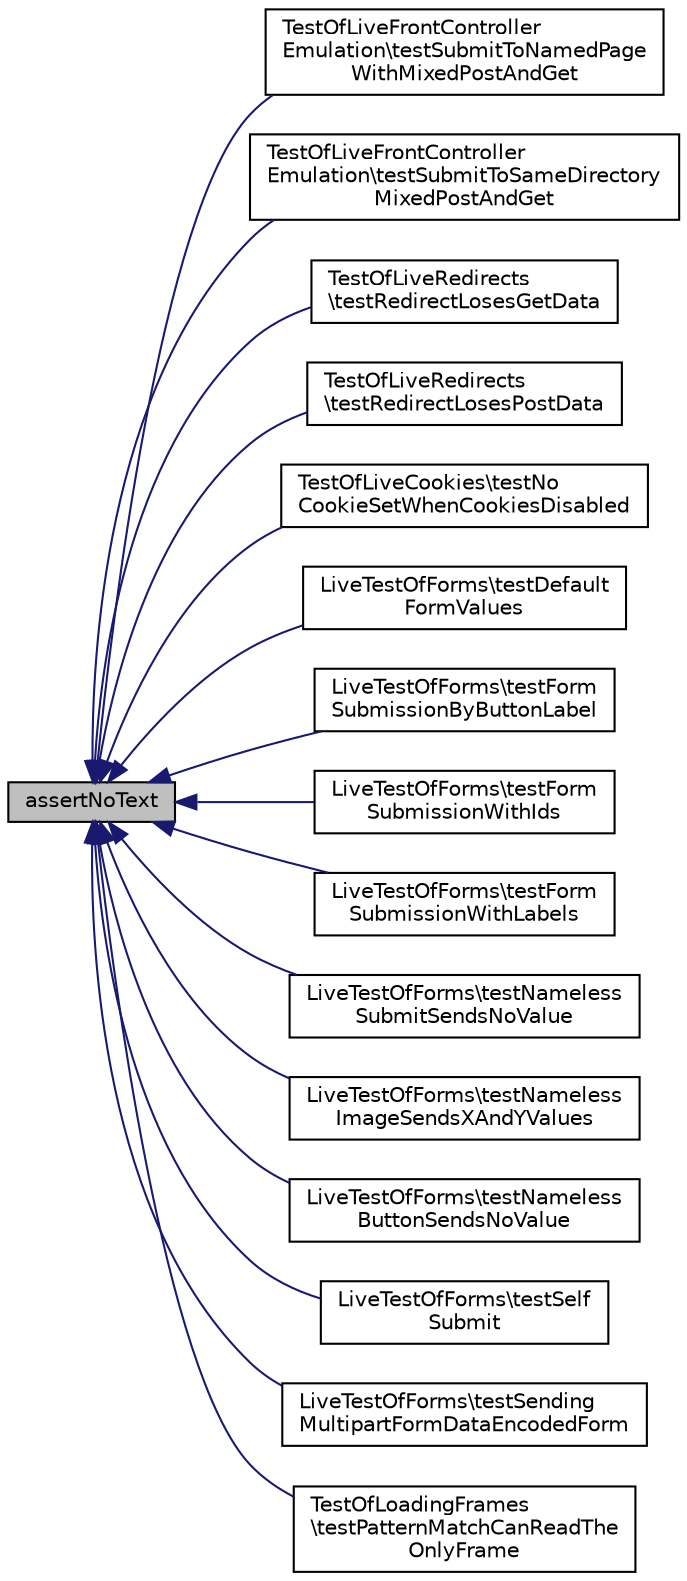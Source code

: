 digraph "assertNoText"
{
  edge [fontname="Helvetica",fontsize="10",labelfontname="Helvetica",labelfontsize="10"];
  node [fontname="Helvetica",fontsize="10",shape=record];
  rankdir="LR";
  Node1 [label="assertNoText",height=0.2,width=0.4,color="black", fillcolor="grey75", style="filled" fontcolor="black"];
  Node1 -> Node2 [dir="back",color="midnightblue",fontsize="10",style="solid",fontname="Helvetica"];
  Node2 [label="TestOfLiveFrontController\lEmulation\\testSubmitToNamedPage\lWithMixedPostAndGet",height=0.2,width=0.4,color="black", fillcolor="white", style="filled",URL="$class_test_of_live_front_controller_emulation.html#aedcf4e6cce3fd17bc8da7b1d1f942ecd"];
  Node1 -> Node3 [dir="back",color="midnightblue",fontsize="10",style="solid",fontname="Helvetica"];
  Node3 [label="TestOfLiveFrontController\lEmulation\\testSubmitToSameDirectory\lMixedPostAndGet",height=0.2,width=0.4,color="black", fillcolor="white", style="filled",URL="$class_test_of_live_front_controller_emulation.html#a853fa90b891c4cb4636fe51caa41c2dd"];
  Node1 -> Node4 [dir="back",color="midnightblue",fontsize="10",style="solid",fontname="Helvetica"];
  Node4 [label="TestOfLiveRedirects\l\\testRedirectLosesGetData",height=0.2,width=0.4,color="black", fillcolor="white", style="filled",URL="$class_test_of_live_redirects.html#acce62a9cc1e3eeaca1c719a77ee49775"];
  Node1 -> Node5 [dir="back",color="midnightblue",fontsize="10",style="solid",fontname="Helvetica"];
  Node5 [label="TestOfLiveRedirects\l\\testRedirectLosesPostData",height=0.2,width=0.4,color="black", fillcolor="white", style="filled",URL="$class_test_of_live_redirects.html#a649f7131f9d92a6338b338fbc2a003b3"];
  Node1 -> Node6 [dir="back",color="midnightblue",fontsize="10",style="solid",fontname="Helvetica"];
  Node6 [label="TestOfLiveCookies\\testNo\lCookieSetWhenCookiesDisabled",height=0.2,width=0.4,color="black", fillcolor="white", style="filled",URL="$class_test_of_live_cookies.html#a75bde802f4ce54536fd9b6b4ccd4ccf8"];
  Node1 -> Node7 [dir="back",color="midnightblue",fontsize="10",style="solid",fontname="Helvetica"];
  Node7 [label="LiveTestOfForms\\testDefault\lFormValues",height=0.2,width=0.4,color="black", fillcolor="white", style="filled",URL="$class_live_test_of_forms.html#a771a7175f0a958aafaf7937189d8205f"];
  Node1 -> Node8 [dir="back",color="midnightblue",fontsize="10",style="solid",fontname="Helvetica"];
  Node8 [label="LiveTestOfForms\\testForm\lSubmissionByButtonLabel",height=0.2,width=0.4,color="black", fillcolor="white", style="filled",URL="$class_live_test_of_forms.html#a63db622c94f30888812d51521ccfb22e"];
  Node1 -> Node9 [dir="back",color="midnightblue",fontsize="10",style="solid",fontname="Helvetica"];
  Node9 [label="LiveTestOfForms\\testForm\lSubmissionWithIds",height=0.2,width=0.4,color="black", fillcolor="white", style="filled",URL="$class_live_test_of_forms.html#a0299c82afda9550dcfca7403351c2a9b"];
  Node1 -> Node10 [dir="back",color="midnightblue",fontsize="10",style="solid",fontname="Helvetica"];
  Node10 [label="LiveTestOfForms\\testForm\lSubmissionWithLabels",height=0.2,width=0.4,color="black", fillcolor="white", style="filled",URL="$class_live_test_of_forms.html#afa7b4781961261b66280171acea960fc"];
  Node1 -> Node11 [dir="back",color="midnightblue",fontsize="10",style="solid",fontname="Helvetica"];
  Node11 [label="LiveTestOfForms\\testNameless\lSubmitSendsNoValue",height=0.2,width=0.4,color="black", fillcolor="white", style="filled",URL="$class_live_test_of_forms.html#a76139f8b1b47a6b77bdb746c62ffcf80"];
  Node1 -> Node12 [dir="back",color="midnightblue",fontsize="10",style="solid",fontname="Helvetica"];
  Node12 [label="LiveTestOfForms\\testNameless\lImageSendsXAndYValues",height=0.2,width=0.4,color="black", fillcolor="white", style="filled",URL="$class_live_test_of_forms.html#a7f5d95a75ae309e071c4d404cb847139"];
  Node1 -> Node13 [dir="back",color="midnightblue",fontsize="10",style="solid",fontname="Helvetica"];
  Node13 [label="LiveTestOfForms\\testNameless\lButtonSendsNoValue",height=0.2,width=0.4,color="black", fillcolor="white", style="filled",URL="$class_live_test_of_forms.html#a51bfa68400c1f74250990f7b4ce5e635"];
  Node1 -> Node14 [dir="back",color="midnightblue",fontsize="10",style="solid",fontname="Helvetica"];
  Node14 [label="LiveTestOfForms\\testSelf\lSubmit",height=0.2,width=0.4,color="black", fillcolor="white", style="filled",URL="$class_live_test_of_forms.html#a561ac9980ebd82170637b9f0352e43e9"];
  Node1 -> Node15 [dir="back",color="midnightblue",fontsize="10",style="solid",fontname="Helvetica"];
  Node15 [label="LiveTestOfForms\\testSending\lMultipartFormDataEncodedForm",height=0.2,width=0.4,color="black", fillcolor="white", style="filled",URL="$class_live_test_of_forms.html#a0685fdb5ede9731b0e0a222dd1ba68db"];
  Node1 -> Node16 [dir="back",color="midnightblue",fontsize="10",style="solid",fontname="Helvetica"];
  Node16 [label="TestOfLoadingFrames\l\\testPatternMatchCanReadThe\lOnlyFrame",height=0.2,width=0.4,color="black", fillcolor="white", style="filled",URL="$class_test_of_loading_frames.html#a610b9ab79ce0103c35318485272dae01"];
}
